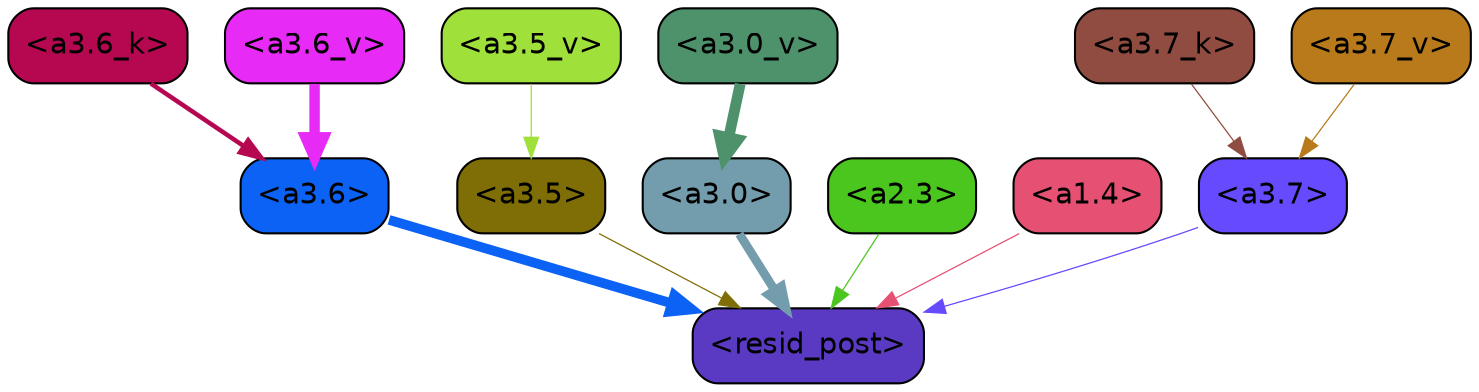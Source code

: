 strict digraph "" {
	graph [bgcolor=transparent,
		layout=dot,
		overlap=false,
		splines=true
	];
	"<a3.7>"	[color=black,
		fillcolor="#654afe",
		fontname=Helvetica,
		shape=box,
		style="filled, rounded"];
	"<resid_post>"	[color=black,
		fillcolor="#5a3ac2",
		fontname=Helvetica,
		shape=box,
		style="filled, rounded"];
	"<a3.7>" -> "<resid_post>"	[color="#654afe",
		penwidth=0.6];
	"<a3.6>"	[color=black,
		fillcolor="#0d62f6",
		fontname=Helvetica,
		shape=box,
		style="filled, rounded"];
	"<a3.6>" -> "<resid_post>"	[color="#0d62f6",
		penwidth=4.670643210411072];
	"<a3.5>"	[color=black,
		fillcolor="#7f6e05",
		fontname=Helvetica,
		shape=box,
		style="filled, rounded"];
	"<a3.5>" -> "<resid_post>"	[color="#7f6e05",
		penwidth=0.6];
	"<a3.0>"	[color=black,
		fillcolor="#739dac",
		fontname=Helvetica,
		shape=box,
		style="filled, rounded"];
	"<a3.0>" -> "<resid_post>"	[color="#739dac",
		penwidth=4.246885180473328];
	"<a2.3>"	[color=black,
		fillcolor="#4bc61f",
		fontname=Helvetica,
		shape=box,
		style="filled, rounded"];
	"<a2.3>" -> "<resid_post>"	[color="#4bc61f",
		penwidth=0.6];
	"<a1.4>"	[color=black,
		fillcolor="#e65173",
		fontname=Helvetica,
		shape=box,
		style="filled, rounded"];
	"<a1.4>" -> "<resid_post>"	[color="#e65173",
		penwidth=0.6];
	"<a3.7_k>"	[color=black,
		fillcolor="#904c40",
		fontname=Helvetica,
		shape=box,
		style="filled, rounded"];
	"<a3.7_k>" -> "<a3.7>"	[color="#904c40",
		penwidth=0.6];
	"<a3.6_k>"	[color=black,
		fillcolor="#b50851",
		fontname=Helvetica,
		shape=box,
		style="filled, rounded"];
	"<a3.6_k>" -> "<a3.6>"	[color="#b50851",
		penwidth=2.174198240041733];
	"<a3.7_v>"	[color=black,
		fillcolor="#b87a1a",
		fontname=Helvetica,
		shape=box,
		style="filled, rounded"];
	"<a3.7_v>" -> "<a3.7>"	[color="#b87a1a",
		penwidth=0.6];
	"<a3.6_v>"	[color=black,
		fillcolor="#e82af6",
		fontname=Helvetica,
		shape=box,
		style="filled, rounded"];
	"<a3.6_v>" -> "<a3.6>"	[color="#e82af6",
		penwidth=5.002329230308533];
	"<a3.5_v>"	[color=black,
		fillcolor="#9fe03a",
		fontname=Helvetica,
		shape=box,
		style="filled, rounded"];
	"<a3.5_v>" -> "<a3.5>"	[color="#9fe03a",
		penwidth=0.6];
	"<a3.0_v>"	[color=black,
		fillcolor="#4d926b",
		fontname=Helvetica,
		shape=box,
		style="filled, rounded"];
	"<a3.0_v>" -> "<a3.0>"	[color="#4d926b",
		penwidth=5.188832879066467];
}
